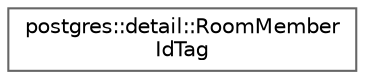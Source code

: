digraph "Graphical Class Hierarchy"
{
 // LATEX_PDF_SIZE
  bgcolor="transparent";
  edge [fontname=Helvetica,fontsize=10,labelfontname=Helvetica,labelfontsize=10];
  node [fontname=Helvetica,fontsize=10,shape=box,height=0.2,width=0.4];
  rankdir="LR";
  Node0 [id="Node000000",label="postgres::detail::RoomMember\lIdTag",height=0.2,width=0.4,color="grey40", fillcolor="white", style="filled",URL="$structpostgres_1_1detail_1_1_room_member_id_tag.html",tooltip="Тег для идентификатора участника комнаты."];
}
